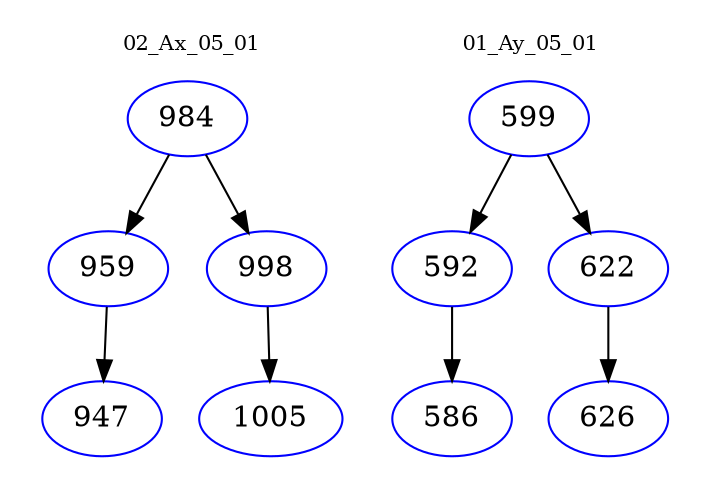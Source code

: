 digraph{
subgraph cluster_0 {
color = white
label = "02_Ax_05_01";
fontsize=10;
T0_984 [label="984", color="blue"]
T0_984 -> T0_959 [color="black"]
T0_959 [label="959", color="blue"]
T0_959 -> T0_947 [color="black"]
T0_947 [label="947", color="blue"]
T0_984 -> T0_998 [color="black"]
T0_998 [label="998", color="blue"]
T0_998 -> T0_1005 [color="black"]
T0_1005 [label="1005", color="blue"]
}
subgraph cluster_1 {
color = white
label = "01_Ay_05_01";
fontsize=10;
T1_599 [label="599", color="blue"]
T1_599 -> T1_592 [color="black"]
T1_592 [label="592", color="blue"]
T1_592 -> T1_586 [color="black"]
T1_586 [label="586", color="blue"]
T1_599 -> T1_622 [color="black"]
T1_622 [label="622", color="blue"]
T1_622 -> T1_626 [color="black"]
T1_626 [label="626", color="blue"]
}
}
